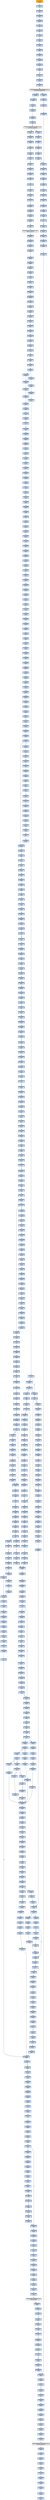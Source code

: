 strict digraph G {
	graph [bgcolor=transparent,
		name=G
	];
	node [color=lightsteelblue,
		fillcolor=lightsteelblue,
		shape=rectangle,
		style=filled
	];
	"0x00430378"	[label="0x00430378
movl"];
	"0x0043037b"	[label="0x0043037b
addl"];
	"0x00430378" -> "0x0043037b"	[color="#000000"];
	"0x00430b30"	[label="0x00430b30
xorl"];
	"0x00430b32"	[label="0x00430b32
movl"];
	"0x00430b30" -> "0x00430b32"	[color="#000000"];
	"0x0043040f"	[label="0x0043040f
movl"];
	"0x00430415"	[label="0x00430415
popa"];
	"0x0043040f" -> "0x00430415"	[color="#000000"];
	"0x0043005b"	[label="0x0043005b
cmpb"];
	"0x0043005d"	[label="0x0043005d
jne"];
	"0x0043005b" -> "0x0043005d"	[color="#000000"];
	"0x00430f86"	[label="0x00430f86
addl"];
	"0x00430f89"	[label="0x00430f89
ret"];
	"0x00430f86" -> "0x00430f89"	[color="#000000"];
	"0x00430f83"	[label="0x00430f83
movb"];
	"0x00430f85"	[label="0x00430f85
popl"];
	"0x00430f83" -> "0x00430f85"	[color="#000000"];
	"0x00430cc5"	[label="0x00430cc5
incl"];
	"0x00430cc6"	[label="0x00430cc6
cmpl"];
	"0x00430cc5" -> "0x00430cc6"	[color="#000000"];
	"0x00430121"	[label="0x00430121
je"];
	"0x00430151"	[label="0x00430151
popl"];
	"0x00430121" -> "0x00430151"	[color="#000000",
		label=T];
	"0x00430b76"	[label="0x00430b76
call"];
	"0x004307a4"	[label="0x004307a4
pushl"];
	"0x00430b76" -> "0x004307a4"	[color="#000000"];
	"0x004306c8"	[label="0x004306c8
movl"];
	"0x004306cc"	[label="0x004306cc
subl"];
	"0x004306c8" -> "0x004306cc"	[color="#000000"];
	"0x004302ee"	[label="0x004302ee
testl"];
	"0x004302f0"	[label="0x004302f0
popl"];
	"0x004302ee" -> "0x004302f0"	[color="#000000"];
	"0x0043000a"	[label="0x0043000a
popl"];
	"0x0043000b"	[label="0x0043000b
incl"];
	"0x0043000a" -> "0x0043000b"	[color="#000000"];
	GETMODULEHANDLEA_KERNEL32_DLL	[color=lightgrey,
		fillcolor=lightgrey,
		label="GETMODULEHANDLEA_KERNEL32_DLL
GETMODULEHANDLEA"];
	"0x00430042"	[label="0x00430042
movl"];
	GETMODULEHANDLEA_KERNEL32_DLL -> "0x00430042"	[color="#000000"];
	"0x00430287"	[label="0x00430287
testl"];
	GETMODULEHANDLEA_KERNEL32_DLL -> "0x00430287"	[color="#000000"];
	"0x0043090f"	[label="0x0043090f
movl"];
	"0x00430911"	[label="0x00430911
movl"];
	"0x0043090f" -> "0x00430911"	[color="#000000"];
	"0x00430e80"	[label="0x00430e80
subl"];
	"0x00430e82"	[label="0x00430e82
andl"];
	"0x00430e80" -> "0x00430e82"	[color="#000000"];
	"0x004309bc"	[label="0x004309bc
jb"];
	"0x004309be"	[label="0x004309be
movl"];
	"0x004309bc" -> "0x004309be"	[color="#000000",
		label=F];
	"0x004309ee"	[label="0x004309ee
movl"];
	"0x004309bc" -> "0x004309ee"	[color="#000000",
		label=T];
	"0x004300a1"	[label="0x004300a1
leal"];
	"0x004300a7"	[label="0x004300a7
cmpl"];
	"0x004300a1" -> "0x004300a7"	[color="#000000"];
	"0x00430e46"	[label="0x00430e46
movl"];
	"0x00430e49"	[label="0x00430e49
movl"];
	"0x00430e46" -> "0x00430e49"	[color="#000000"];
	"0x00430f55"	[label="0x00430f55
jb"];
	"0x00430f57"	[label="0x00430f57
movl"];
	"0x00430f55" -> "0x00430f57"	[color="#000000",
		label=F];
	"0x00430ed9"	[label="0x00430ed9
movl"];
	"0x00430ede"	[label="0x00430ede
subl"];
	"0x00430ed9" -> "0x00430ede"	[color="#000000"];
	"0x0043040d"	[label="0x0043040d
orl"];
	"0x0043040d" -> "0x0043040f"	[color="#000000"];
	"0x00430093"	[label="0x00430093
orl"];
	"0x00430095"	[label="0x00430095
je"];
	"0x00430093" -> "0x00430095"	[color="#000000"];
	"0x004309de"	[label="0x004309de
addl"];
	"0x004309e1"	[label="0x004309e1
movl"];
	"0x004309de" -> "0x004309e1"	[color="#000000"];
	"0x0043083f"	[label="0x0043083f
pushl"];
	"0x00430840"	[label="0x00430840
movl"];
	"0x0043083f" -> "0x00430840"	[color="#000000"];
	"0x00430983"	[label="0x00430983
movl"];
	"0x00430986"	[label="0x00430986
xorl"];
	"0x00430983" -> "0x00430986"	[color="#000000"];
	"0x00430ed1"	[label="0x00430ed1
jae"];
	"0x00430ed3"	[label="0x00430ed3
movl"];
	"0x00430ed1" -> "0x00430ed3"	[color="#000000",
		label=F];
	"0x004308fa"	[label="0x004308fa
movl"];
	"0x004308fe"	[label="0x004308fe
movl"];
	"0x004308fa" -> "0x004308fe"	[color="#000000"];
	"0x00430b37"	[label="0x00430b37
movl"];
	"0x00430b3d"	[label="0x00430b3d
movl"];
	"0x00430b37" -> "0x00430b3d"	[color="#000000"];
	VIRTUALPROTECT_KERNEL32_DLL	[color=lightgrey,
		fillcolor=lightgrey,
		label="VIRTUALPROTECT_KERNEL32_DLL
VIRTUALPROTECT"];
	"0x004303ff"	[label="0x004303ff
popl"];
	VIRTUALPROTECT_KERNEL32_DLL -> "0x004303ff"	[color="#000000"];
	"0x004309e6"	[label="0x004309e6
movl"];
	"0x004309e9"	[label="0x004309e9
cmpl"];
	"0x004309e6" -> "0x004309e9"	[color="#000000"];
	"0x00430b1b"	[label="0x00430b1b
movl"];
	"0x00430b1e"	[label="0x00430b1e
movl"];
	"0x00430b1b" -> "0x00430b1e"	[color="#000000"];
	"0x00430f43"	[label="0x00430f43
movl"];
	"0x00430f45"	[label="0x00430f45
jae"];
	"0x00430f43" -> "0x00430f45"	[color="#000000"];
	"0x00430e5c"	[label="0x00430e5c
cmpl"];
	"0x00430e5f"	[label="0x00430e5f
movl"];
	"0x00430e5c" -> "0x00430e5f"	[color="#000000"];
	"0x004302f1"	[label="0x004302f1
jne"];
	"0x004302f0" -> "0x004302f1"	[color="#000000"];
	"0x0043004e"	[label="0x0043004e
pushl"];
	"0x0043004f"	[label="0x0043004f
call"];
	"0x0043004e" -> "0x0043004f"	[color="#000000"];
	"0x00430877"	[label="0x00430877
jb"];
	"0x00430879"	[label="0x00430879
movl"];
	"0x00430877" -> "0x00430879"	[color="#000000",
		label=F];
	"0x00430a5a"	[label="0x00430a5a
movl"];
	"0x00430a5d"	[label="0x00430a5d
addl"];
	"0x00430a5a" -> "0x00430a5d"	[color="#000000"];
	"0x00430f82"	[label="0x00430f82
popl"];
	"0x00430f82" -> "0x00430f83"	[color="#000000"];
	VIRTUALFREE_KERNEL32_DLL	[color=lightgrey,
		fillcolor=lightgrey,
		label="VIRTUALFREE_KERNEL32_DLL
VIRTUALFREE"];
	"0x004301a8"	[label="0x004301a8
movl"];
	VIRTUALFREE_KERNEL32_DLL -> "0x004301a8"	[color="#000000"];
	"0x004309c0"	[label="0x004309c0
movb"];
	"0x004309be" -> "0x004309c0"	[color="#000000"];
	"0x00430a5f"	[label="0x00430a5f
movl"];
	"0x00430a62"	[label="0x00430a62
movl"];
	"0x00430a5f" -> "0x00430a62"	[color="#000000"];
	"0x004308ab"	[label="0x004308ab
addl"];
	"0x004308ad"	[label="0x004308ad
cmpl"];
	"0x004308ab" -> "0x004308ad"	[color="#000000"];
	"0x00430298"	[label="0x00430298
movl"];
	"0x004302a2"	[label="0x004302a2
movl"];
	"0x00430298" -> "0x004302a2"	[color="#000000"];
	"0x004309f1"	[label="0x004309f1
movl"];
	"0x004309f4"	[label="0x004309f4
movl"];
	"0x004309f1" -> "0x004309f4"	[color="#000000"];
	"0x00430a11"	[label="0x00430a11
shrl"];
	"0x00430a14"	[label="0x00430a14
xorl"];
	"0x00430a11" -> "0x00430a14"	[color="#000000"];
	"0x00430f4b"	[label="0x00430f4b
incl"];
	"0x00430f4c"	[label="0x00430f4c
movb"];
	"0x00430f4b" -> "0x00430f4c"	[color="#000000"];
	"0x00430f7a"	[label="0x00430f7a
movl"];
	"0x00430f7e"	[label="0x00430f7e
movl"];
	"0x00430f7a" -> "0x00430f7e"	[color="#000000"];
	"0x00430172"	[label="0x00430172
repz"];
	"0x00430174"	[label="0x00430174
movl"];
	"0x00430172" -> "0x00430174"	[color="#000000"];
	"0x0043071a"	[label="0x0043071a
jne"];
	"0x00430726"	[label="0x00430726
movl"];
	"0x0043071a" -> "0x00430726"	[color="#000000",
		label=T];
	"0x00430ed6"	[label="0x00430ed6
movl"];
	"0x00430ed3" -> "0x00430ed6"	[color="#000000"];
	"0x004306ec"	[label="0x004306ec
leal"];
	"0x004306f0"	[label="0x004306f0
call"];
	"0x004306ec" -> "0x004306f0"	[color="#000000"];
	"0x00430ce3"	[label="0x00430ce3
repz"];
	"0x00430ce5"	[label="0x00430ce5
popl"];
	"0x00430ce3" -> "0x00430ce5"	[color="#000000"];
	"0x00430b43"	[label="0x00430b43
movl"];
	"0x00430b49"	[label="0x00430b49
movl"];
	"0x00430b43" -> "0x00430b49"	[color="#000000"];
	"0x004307c2"	[label="0x004307c2
movl"];
	"0x004307c4"	[label="0x004307c4
movl"];
	"0x004307c2" -> "0x004307c4"	[color="#000000"];
	"0x00430a38"	[label="0x00430a38
cmpl"];
	"0x00430a3b"	[label="0x00430a3b
jae"];
	"0x00430a38" -> "0x00430a3b"	[color="#000000"];
	"0x00430274"	[label="0x00430274
testl"];
	"0x00430276"	[label="0x00430276
je"];
	"0x00430274" -> "0x00430276"	[color="#000000"];
	"0x00430a6a"	[label="0x00430a6a
subl"];
	"0x00430a6c"	[label="0x00430a6c
subl"];
	"0x00430a6a" -> "0x00430a6c"	[color="#000000"];
	"0x0043083d"	[label="0x0043083d
movl"];
	"0x0043083d" -> "0x0043083f"	[color="#000000"];
	"0x00430ec6"	[label="0x00430ec6
movl"];
	"0x00430ec8"	[label="0x00430ec8
cmpl"];
	"0x00430ec6" -> "0x00430ec8"	[color="#000000"];
	"0x00430ce6"	[label="0x00430ce6
popl"];
	"0x00430ce7"	[label="0x00430ce7
popl"];
	"0x00430ce6" -> "0x00430ce7"	[color="#000000"];
	"0x00430251"	[label="0x00430251
je"];
	"0x00430264"	[label="0x00430264
movl"];
	"0x00430251" -> "0x00430264"	[color="#000000",
		label=T];
	"0x004307fb"	[label="0x004307fb
subl"];
	"0x004307fd"	[label="0x004307fd
andl"];
	"0x004307fb" -> "0x004307fd"	[color="#000000"];
	"0x004307ad"	[label="0x004307ad
pushl"];
	"0x004307ae"	[label="0x004307ae
cmpl"];
	"0x004307ad" -> "0x004307ae"	[color="#000000"];
	"0x004307f2"	[label="0x004307f2
subl"];
	"0x004307f4"	[label="0x004307f4
shrl"];
	"0x004307f2" -> "0x004307f4"	[color="#000000"];
	"0x00430e31"	[label="0x00430e31
cmpl"];
	"0x00430e34"	[label="0x00430e34
jb"];
	"0x00430e31" -> "0x00430e34"	[color="#000000"];
	"0x004308b3"	[label="0x004308b3
movl"];
	"0x004308ad" -> "0x004308b3"	[color="#000000"];
	"0x00430e4c"	[label="0x00430e4c
movl"];
	"0x00430e50"	[label="0x00430e50
andl"];
	"0x00430e4c" -> "0x00430e50"	[color="#000000"];
	"0x00430b5a"	[label="0x00430b5a
call"];
	"0x00430b63"	[label="0x00430b63
subl"];
	"0x00430b5a" -> "0x00430b63"	[color="#000000"];
	"0x00430015"	[label="0x00430015
movl"];
	"0x0043001a"	[label="0x0043001a
addl"];
	"0x00430015" -> "0x0043001a"	[color="#000000"];
	"0x00430e7d"	[label="0x00430e7d
movl"];
	"0x00430e7d" -> "0x00430e80"	[color="#000000"];
	"0x00430b71"	[label="0x00430b71
pushl"];
	"0x00430b72"	[label="0x00430b72
pushl"];
	"0x00430b71" -> "0x00430b72"	[color="#000000"];
	"0x00430155"	[label="0x00430155
jmp"];
	"0x0043015f"	[label="0x0043015f
movl"];
	"0x00430155" -> "0x0043015f"	[color="#000000"];
	"0x00430915"	[label="0x00430915
andl"];
	"0x00430911" -> "0x00430915"	[color="#000000"];
	"0x00430f1c"	[label="0x00430f1c
movl"];
	"0x00430f22"	[label="0x00430f22
leal"];
	"0x00430f1c" -> "0x00430f22"	[color="#000000"];
	"0x00430b55"	[label="0x00430b55
repz"];
	"0x00430b57"	[label="0x00430b57
movl"];
	"0x00430b55" -> "0x00430b57"	[color="#000000"];
	"0x00430029"	[label="0x00430029
movl"];
	"0x0043002f"	[label="0x0043002f
jne"];
	"0x00430029" -> "0x0043002f"	[color="#000000"];
	"0x00430a3d"	[label="0x00430a3d
movl"];
	"0x00430a42"	[label="0x00430a42
jmp"];
	"0x00430a3d" -> "0x00430a42"	[color="#000000"];
	"0x0043039e"	[label="0x0043039e
call"];
	"0x0043039e" -> VIRTUALPROTECT_KERNEL32_DLL	[color="#000000"];
	"0x00430e49" -> "0x00430e4c"	[color="#000000"];
	"0x00430826"	[label="0x00430826
movl"];
	"0x0043082c"	[label="0x0043082c
addl"];
	"0x00430826" -> "0x0043082c"	[color="#000000"];
	"0x00430048"	[label="0x00430048
movl"];
	"0x00430042" -> "0x00430048"	[color="#000000"];
	"0x00430a75"	[label="0x00430a75
addl"];
	"0x00430a77"	[label="0x00430a77
movl"];
	"0x00430a75" -> "0x00430a77"	[color="#000000"];
	"0x0043072f"	[label="0x0043072f
ret"];
	"0x00430101"	[label="0x00430101
movb"];
	"0x0043072f" -> "0x00430101"	[color="#000000"];
	"0x00430289"	[label="0x00430289
jne"];
	"0x00430287" -> "0x00430289"	[color="#000000"];
	"0x0043088e"	[label="0x0043088e
movl"];
	"0x00430892"	[label="0x00430892
movl"];
	"0x0043088e" -> "0x00430892"	[color="#000000"];
	"0x00430d3a"	[label="0x00430d3a
incl"];
	"0x00430d3b"	[label="0x00430d3b
incl"];
	"0x00430d3a" -> "0x00430d3b"	[color="#000000"];
	"0x00430405"	[label="0x00430405
pushl"];
	"0x00430406"	[label="0x00430406
addl"];
	"0x00430405" -> "0x00430406"	[color="#000000"];
	"0x00430af9"	[label="0x00430af9
addl"];
	"0x00430afe"	[label="0x00430afe
popl"];
	"0x00430af9" -> "0x00430afe"	[color="#000000"];
	"0x004300b0"	[label="0x004300b0
pushl"];
	"0x004300b2"	[label="0x004300b2
pushl"];
	"0x004300b0" -> "0x004300b2"	[color="#000000"];
	"0x00430bb6"	[label="0x00430bb6
jne"];
	"0x00430bc3"	[label="0x00430bc3
xorl"];
	"0x00430bb6" -> "0x00430bc3"	[color="#000000",
		label=T];
	"0x00430b2a"	[label="0x00430b2a
movl"];
	"0x00430b2a" -> "0x00430b30"	[color="#000000"];
	"0x00430ab3"	[label="0x00430ab3
jb"];
	"0x00430ab5"	[label="0x00430ab5
movl"];
	"0x00430ab3" -> "0x00430ab5"	[color="#000000",
		label=F];
	"0x004300b7"	[label="0x004300b7
pushl"];
	"0x004300b2" -> "0x004300b7"	[color="#000000"];
	"0x0043099d"	[label="0x0043099d
cmpl"];
	"0x0043099f"	[label="0x0043099f
jb"];
	"0x0043099d" -> "0x0043099f"	[color="#000000"];
	"0x00430292"	[label="0x00430292
movl"];
	"0x00430292" -> "0x00430298"	[color="#000000"];
	"0x00430e65"	[label="0x00430e65
jae"];
	"0x00430e67"	[label="0x00430e67
movl"];
	"0x00430e65" -> "0x00430e67"	[color="#000000",
		label=F];
	"0x00430866"	[label="0x00430866
movb"];
	"0x00430869"	[label="0x00430869
movl"];
	"0x00430866" -> "0x00430869"	[color="#000000"];
	"0x004309a1"	[label="0x004309a1
popl"];
	"0x004309a2"	[label="0x004309a2
popl"];
	"0x004309a1" -> "0x004309a2"	[color="#000000"];
	"0x004307cb"	[label="0x004307cb
shll"];
	"0x004307ce"	[label="0x004307ce
andl"];
	"0x004307cb" -> "0x004307ce"	[color="#000000"];
	"0x0043092a"	[label="0x0043092a
decl"];
	"0x0043092b"	[label="0x0043092b
addl"];
	"0x0043092a" -> "0x0043092b"	[color="#000000"];
	"0x00430365"	[label="0x00430365
movl"];
	"0x00430367"	[label="0x00430367
addl"];
	"0x00430365" -> "0x00430367"	[color="#000000"];
	"0x00430e22"	[label="0x00430e22
movl"];
	"0x00430e24"	[label="0x00430e24
je"];
	"0x00430e22" -> "0x00430e24"	[color="#000000"];
	"0x00430729"	[label="0x00430729
addl"];
	"0x00430726" -> "0x00430729"	[color="#000000"];
	"0x00430a2c"	[label="0x00430a2c
cmpl"];
	"0x00430a2f"	[label="0x00430a2f
jae"];
	"0x00430a2c" -> "0x00430a2f"	[color="#000000"];
	"0x00430ea0"	[label="0x00430ea0
jb"];
	"0x00430ea0" -> "0x00430ed3"	[color="#000000",
		label=T];
	"0x00430ea2"	[label="0x00430ea2
movl"];
	"0x00430ea0" -> "0x00430ea2"	[color="#000000",
		label=F];
	"0x0043004a"	[label="0x0043004a
leal"];
	"0x0043004d"	[label="0x0043004d
pushl"];
	"0x0043004a" -> "0x0043004d"	[color="#000000"];
	"0x004309d0"	[label="0x004309d0
shll"];
	"0x004309d3"	[label="0x004309d3
andl"];
	"0x004309d0" -> "0x004309d3"	[color="#000000"];
	"0x004301ae"	[label="0x004301ae
orl"];
	"0x004301b0"	[label="0x004301b0
je"];
	"0x004301ae" -> "0x004301b0"	[color="#000000"];
	"0x00430e95"	[label="0x00430e95
addl"];
	"0x00430e97"	[label="0x00430e97
leal"];
	"0x00430e95" -> "0x00430e97"	[color="#000000"];
	"0x004309b3"	[label="0x004309b3
movl"];
	"0x004309b5"	[label="0x004309b5
pushl"];
	"0x004309b3" -> "0x004309b5"	[color="#000000"];
	"0x00430ab0"	[label="0x00430ab0
cmpl"];
	"0x00430ab0" -> "0x00430ab3"	[color="#000000"];
	"0x00430939"	[label="0x00430939
movl"];
	"0x0043093d"	[label="0x0043093d
jge"];
	"0x00430939" -> "0x0043093d"	[color="#000000"];
	"0x004309b8"	[label="0x004309b8
cmpl"];
	"0x004309b8" -> "0x004309bc"	[color="#000000"];
	"0x004308c9"	[label="0x004308c9
cmpl"];
	"0x004308cc"	[label="0x004308cc
movl"];
	"0x004308c9" -> "0x004308cc"	[color="#000000"];
	"0x00430cde"	[label="0x00430cde
movl"];
	"0x00430cde" -> "0x00430ce3"	[color="#000000"];
	"0x00430008"	[label="0x00430008
jmp"];
	"0x0043000e"	[label="0x0043000e
call"];
	"0x00430008" -> "0x0043000e"	[color="#000000"];
	"0x0043000d"	[label="0x0043000d
ret"];
	"0x0043000d" -> "0x00430008"	[color="#000000"];
	"0x004308b7"	[label="0x004308b7
ja"];
	"0x004308bd"	[label="0x004308bd
movl"];
	"0x004308b7" -> "0x004308bd"	[color="#000000",
		label=F];
	GETPROCADDRESS_KERNEL32_DLL	[color=lightgrey,
		fillcolor=lightgrey,
		label="GETPROCADDRESS_KERNEL32_DLL
GETPROCADDRESS"];
	"0x0043004f" -> GETPROCADDRESS_KERNEL32_DLL	[color="#000000"];
	"0x00430ef7"	[label="0x00430ef7
cmpl"];
	"0x00430efa"	[label="0x00430efa
jae"];
	"0x00430ef7" -> "0x00430efa"	[color="#000000"];
	"0x0043095a"	[label="0x0043095a
movl"];
	"0x00430960"	[label="0x00430960
xorl"];
	"0x0043095a" -> "0x00430960"	[color="#000000"];
	"0x00430e3f"	[label="0x00430e3f
movb"];
	"0x00430e41"	[label="0x00430e41
incl"];
	"0x00430e3f" -> "0x00430e41"	[color="#000000"];
	"0x0043086d"	[label="0x0043086d
leal"];
	"0x00430871"	[label="0x00430871
incl"];
	"0x0043086d" -> "0x00430871"	[color="#000000"];
	"0x004309ad"	[label="0x004309ad
ret"];
	"0x00430bb4"	[label="0x00430bb4
testb"];
	"0x004309ad" -> "0x00430bb4"	[color="#000000"];
	"0x00430ca3"	[label="0x00430ca3
testb"];
	"0x004309ad" -> "0x00430ca3"	[color="#000000"];
	"0x00430e6d"	[label="0x00430e6d
movl"];
	"0x00430e72"	[label="0x00430e72
subl"];
	"0x00430e6d" -> "0x00430e72"	[color="#000000"];
	"0x00430f61"	[label="0x00430f61
movl"];
	"0x00430f63"	[label="0x00430f63
jmp"];
	"0x00430f61" -> "0x00430f63"	[color="#000000"];
	"0x0043089a"	[label="0x0043089a
movl"];
	"0x00430892" -> "0x0043089a"	[color="#000000"];
	"0x0043084d"	[label="0x0043084d
leal"];
	"0x00430851"	[label="0x00430851
xorl"];
	"0x0043084d" -> "0x00430851"	[color="#000000"];
	"0x004302a8"	[label="0x004302a8
movl"];
	"0x004302a2" -> "0x004302a8"	[color="#000000"];
	"0x004307ee"	[label="0x004307ee
movl"];
	"0x004307ee" -> "0x004307f2"	[color="#000000"];
	"0x00430845"	[label="0x00430845
movl"];
	"0x0043084b"	[label="0x0043084b
xorl"];
	"0x00430845" -> "0x0043084b"	[color="#000000"];
	"0x00430834"	[label="0x00430834
subl"];
	"0x0043083a"	[label="0x0043083a
pushl"];
	"0x00430834" -> "0x0043083a"	[color="#000000"];
	"0x004307bd"	[label="0x004307bd
incl"];
	"0x004307be"	[label="0x004307be
movb"];
	"0x004307bd" -> "0x004307be"	[color="#000000"];
	"0x00430d36"	[label="0x00430d36
movb"];
	"0x00430d38"	[label="0x00430d38
movl"];
	"0x00430d36" -> "0x00430d38"	[color="#000000"];
	"0x00430a96"	[label="0x00430a96
call"];
	"0x00430cf2"	[label="0x00430cf2
call"];
	"0x00430a96" -> "0x00430cf2"	[color="#000000"];
	"0x00430396"	[label="0x00430396
pushl"];
	"0x00430397"	[label="0x00430397
pushl"];
	"0x00430396" -> "0x00430397"	[color="#000000"];
	"0x00430864"	[label="0x00430864
xorl"];
	"0x00430864" -> "0x00430866"	[color="#000000"];
	"0x00430f5d"	[label="0x00430f5d
movl"];
	"0x00430f5d" -> "0x00430f61"	[color="#000000"];
	"0x00430949"	[label="0x00430949
je"];
	"0x00430949" -> "0x0043095a"	[color="#000000",
		label=T];
	"0x00430b9c"	[label="0x00430b9c
incl"];
	"0x00430b9d"	[label="0x00430b9d
cmpl"];
	"0x00430b9c" -> "0x00430b9d"	[color="#000000"];
	"0x00430e26"	[label="0x00430e26
cmpl"];
	"0x00430e29"	[label="0x00430e29
jb"];
	"0x00430e26" -> "0x00430e29"	[color="#000000"];
	"0x00430ea5"	[label="0x00430ea5
movl"];
	"0x00430ea2" -> "0x00430ea5"	[color="#000000"];
	"0x00430f2b"	[label="0x00430f2b
movl"];
	"0x00430f31"	[label="0x00430f31
movl"];
	"0x00430f2b" -> "0x00430f31"	[color="#000000"];
	"0x004300be"	[label="0x004300be
call"];
	VIRTUALALLOC_KERNEL32_DLL	[color=lightgrey,
		fillcolor=lightgrey,
		label="VIRTUALALLOC_KERNEL32_DLL
VIRTUALALLOC"];
	"0x004300be" -> VIRTUALALLOC_KERNEL32_DLL	[color="#000000"];
	"0x00430420"	[label="0x00430420
pushl"];
	"0x00430425"	[label="0x00430425
ret"];
	"0x00430420" -> "0x00430425"	[color="#000000"];
	"0x004309e4"	[label="0x004309e4
movl"];
	"0x004309e1" -> "0x004309e4"	[color="#000000"];
	"0x00430114"	[label="0x00430114
subl"];
	"0x00430117"	[label="0x00430117
movl"];
	"0x00430114" -> "0x00430117"	[color="#000000"];
	"0x00430a7e"	[label="0x00430a7e
popl"];
	"0x00430a7f"	[label="0x00430a7f
movl"];
	"0x00430a7e" -> "0x00430a7f"	[color="#000000"];
	"0x00430bb4" -> "0x00430bb6"	[color="#000000"];
	"0x00430ceb"	[label="0x00430ceb
addl"];
	"0x00430cf1"	[label="0x00430cf1
ret"];
	"0x00430ceb" -> "0x00430cf1"	[color="#000000"];
	"0x00430416"	[label="0x00430416
jne"];
	"0x00430416" -> "0x00430420"	[color="#000000",
		label=T];
	"0x00430b98"	[label="0x00430b98
movb"];
	"0x00430b98" -> "0x00430b9c"	[color="#000000"];
	"0x004307c7"	[label="0x004307c7
movl"];
	"0x004307c4" -> "0x004307c7"	[color="#000000"];
	"0x004307bb"	[label="0x004307bb
movb"];
	"0x004307bb" -> "0x004307bd"	[color="#000000"];
	"0x00430a1d"	[label="0x00430a1d
cmpl"];
	"0x00430a20"	[label="0x00430a20
jae"];
	"0x00430a1d" -> "0x00430a20"	[color="#000000"];
	"0x004309c2"	[label="0x004309c2
incl"];
	"0x004309c3"	[label="0x004309c3
movb"];
	"0x004309c2" -> "0x004309c3"	[color="#000000"];
	"0x00430853"	[label="0x00430853
repz"];
	"0x00430855"	[label="0x00430855
movl"];
	"0x00430853" -> "0x00430855"	[color="#000000"];
	"0x00430b6c"	[label="0x00430b6c
pushl"];
	"0x00430b6d"	[label="0x00430b6d
pushl"];
	"0x00430b6c" -> "0x00430b6d"	[color="#000000"];
	"0x004302c8"	[label="0x004302c8
je"];
	"0x00430373"	[label="0x00430373
movl"];
	"0x004302c8" -> "0x00430373"	[color="#000000",
		label=T];
	"0x00430a8d"	[label="0x00430a8d
leal"];
	"0x00430a93"	[label="0x00430a93
movl"];
	"0x00430a8d" -> "0x00430a93"	[color="#000000"];
	"0x00430cc9"	[label="0x00430cc9
jb"];
	"0x00430ccb"	[label="0x00430ccb
jmp"];
	"0x00430cc9" -> "0x00430ccb"	[color="#000000",
		label=F];
	"0x004300e2"	[label="0x004300e2
movl"];
	"0x004300e8"	[label="0x004300e8
pushl"];
	"0x004300e2" -> "0x004300e8"	[color="#000000"];
	"0x004301c6"	[label="0x004301c6
subl"];
	"0x004301c8"	[label="0x004301c8
je"];
	"0x004301c6" -> "0x004301c8"	[color="#000000"];
	"0x00430efc"	[label="0x00430efc
movl"];
	"0x00430f03"	[label="0x00430f03
testl"];
	"0x00430efc" -> "0x00430f03"	[color="#000000"];
	"0x00430970"	[label="0x00430970
testb"];
	"0x00430972"	[label="0x00430972
je"];
	"0x00430970" -> "0x00430972"	[color="#000000"];
	"0x00430e76"	[label="0x00430e76
shrl"];
	"0x00430e78"	[label="0x00430e78
movl"];
	"0x00430e76" -> "0x00430e78"	[color="#000000"];
	"0x004309b6"	[label="0x004309b6
movl"];
	"0x004309b5" -> "0x004309b6"	[color="#000000"];
	"0x00430eb5"	[label="0x00430eb5
movl"];
	"0x00430eb8"	[label="0x00430eb8
movl"];
	"0x00430eb5" -> "0x00430eb8"	[color="#000000"];
	"0x004306d2"	[label="0x004306d2
leal"];
	"0x004306cc" -> "0x004306d2"	[color="#000000"];
	"0x00430b02"	[label="0x00430b02
movl"];
	"0x004306f0" -> "0x00430b02"	[color="#000000"];
	"0x00430ba2"	[label="0x00430ba2
leal"];
	"0x00430ba8"	[label="0x00430ba8
leal"];
	"0x00430ba2" -> "0x00430ba8"	[color="#000000"];
	"0x00430110"	[label="0x00430110
pushl"];
	"0x00430111"	[label="0x00430111
pushl"];
	"0x00430110" -> "0x00430111"	[color="#000000"];
	"0x00430375"	[label="0x00430375
movl"];
	"0x00430373" -> "0x00430375"	[color="#000000"];
	"0x00430a71"	[label="0x00430a71
movl"];
	"0x00430a71" -> "0x00430a75"	[color="#000000"];
	"0x004306d7"	[label="0x004306d7
call"];
	"0x00430a84"	[label="0x00430a84
pushl"];
	"0x004306d7" -> "0x00430a84"	[color="#000000"];
	"0x004300e9"	[label="0x004300e9
movl"];
	"0x004300eb"	[label="0x004300eb
addl"];
	"0x004300e9" -> "0x004300eb"	[color="#000000"];
	"0x0043098f"	[label="0x0043098f
leal"];
	"0x00430993"	[label="0x00430993
incl"];
	"0x0043098f" -> "0x00430993"	[color="#000000"];
	"0x00430f70"	[label="0x00430f70
cmpl"];
	"0x00430f63" -> "0x00430f70"	[color="#000000"];
	"0x00430b12"	[label="0x00430b12
movl"];
	"0x00430b14"	[label="0x00430b14
movl"];
	"0x00430b12" -> "0x00430b14"	[color="#000000"];
	"0x00430a20" -> "0x00430a2c"	[color="#000000",
		label=T];
	"0x00430a22"	[label="0x00430a22
cmpl"];
	"0x00430a20" -> "0x00430a22"	[color="#000000",
		label=F];
	"0x0043010e"	[label="0x0043010e
pushl"];
	"0x0043010f"	[label="0x0043010f
pushl"];
	"0x0043010e" -> "0x0043010f"	[color="#000000"];
	"0x00430862"	[label="0x00430862
jbe"];
	"0x00430862" -> "0x00430864"	[color="#000000",
		label=F];
	"0x004309a4"	[label="0x004309a4
movb"];
	"0x004309a6"	[label="0x004309a6
popl"];
	"0x004309a4" -> "0x004309a6"	[color="#000000"];
	"0x00430918"	[label="0x00430918
repz"];
	"0x00430915" -> "0x00430918"	[color="#000000"];
	"0x00430ee0"	[label="0x00430ee0
addl"];
	"0x00430ee2"	[label="0x00430ee2
shrl"];
	"0x00430ee0" -> "0x00430ee2"	[color="#000000"];
	"0x00430f05"	[label="0x00430f05
je"];
	"0x00430f37"	[label="0x00430f37
movl"];
	"0x00430f05" -> "0x00430f37"	[color="#000000",
		label=T];
	"0x00430f07"	[label="0x00430f07
movl"];
	"0x00430f05" -> "0x00430f07"	[color="#000000",
		label=F];
	"0x004302f1" -> "0x00430365"	[color="#000000",
		label=T];
	"0x00430ece"	[label="0x00430ece
movl"];
	"0x00430ece" -> "0x00430ed1"	[color="#000000"];
	"0x00430b24"	[label="0x00430b24
movl"];
	"0x00430b24" -> "0x00430b2a"	[color="#000000"];
	"0x0043085e"	[label="0x0043085e
movl"];
	"0x0043085e" -> "0x00430862"	[color="#000000"];
	"0x00430e1f"	[label="0x00430e1f
popl"];
	"0x00430e20"	[label="0x00430e20
testb"];
	"0x00430e1f" -> "0x00430e20"	[color="#000000"];
	"0x00430f6c"	[label="0x00430f6c
testb"];
	"0x00430f6e"	[label="0x00430f6e
je"];
	"0x00430f6c" -> "0x00430f6e"	[color="#000000"];
	"0x00430154"	[label="0x00430154
popl"];
	"0x00430154" -> "0x00430155"	[color="#000000"];
	"0x00430a95"	[label="0x00430a95
pushl"];
	"0x00430a95" -> "0x00430a96"	[color="#000000"];
	"0x00430b6e"	[label="0x00430b6e
leal"];
	"0x00430b6e" -> "0x00430b71"	[color="#000000"];
	"0x00430802"	[label="0x00430802
shrl"];
	"0x004307fd" -> "0x00430802"	[color="#000000"];
	"0x00430988"	[label="0x00430988
movb"];
	"0x0043098b"	[label="0x0043098b
movl"];
	"0x00430988" -> "0x0043098b"	[color="#000000"];
	"0x0043003c"	[label="0x0043003c
call"];
	"0x0043003c" -> GETMODULEHANDLEA_KERNEL32_DLL	[color="#000000"];
	"0x00430a65"	[label="0x00430a65
movl"];
	"0x00430a62" -> "0x00430a65"	[color="#000000"];
	"0x00430e5a"	[label="0x00430e5a
movl"];
	"0x00430e5a" -> "0x00430e5c"	[color="#000000"];
	"0x00430cd4"	[label="0x00430cd4
movl"];
	"0x00430ccb" -> "0x00430cd4"	[color="#000000"];
	"0x0043097a"	[label="0x0043097a
andl"];
	"0x0043097f"	[label="0x0043097f
movl"];
	"0x0043097a" -> "0x0043097f"	[color="#000000"];
	"0x00430e88"	[label="0x00430e88
shrl"];
	"0x00430e82" -> "0x00430e88"	[color="#000000"];
	"0x00430f41"	[label="0x00430f41
cmpl"];
	"0x00430f41" -> "0x00430f43"	[color="#000000"];
	"0x00430922"	[label="0x00430922
movl"];
	"0x00430926"	[label="0x00430926
addl"];
	"0x00430922" -> "0x00430926"	[color="#000000"];
	"0x00430d3c"	[label="0x00430d3c
movl"];
	"0x00430d3b" -> "0x00430d3c"	[color="#000000"];
	"0x0043039d"	[label="0x0043039d
pushl"];
	"0x0043039d" -> "0x0043039e"	[color="#000000"];
	"0x0043085c"	[label="0x0043085c
cmpl"];
	"0x00430855" -> "0x0043085c"	[color="#000000"];
	"0x00430873"	[label="0x00430873
cmpl"];
	"0x00430875"	[label="0x00430875
movl"];
	"0x00430873" -> "0x00430875"	[color="#000000"];
	"0x00430e9a"	[label="0x00430e9a
jmp"];
	"0x00430e97" -> "0x00430e9a"	[color="#000000"];
	"0x00430888"	[label="0x00430888
movl"];
	"0x0043088c"	[label="0x0043088c
xorl"];
	"0x00430888" -> "0x0043088c"	[color="#000000"];
	"0x00430a27"	[label="0x00430a27
addl"];
	"0x00430a2a"	[label="0x00430a2a
jmp"];
	"0x00430a27" -> "0x00430a2a"	[color="#000000"];
	"0x00430804"	[label="0x00430804
addl"];
	"0x00430806"	[label="0x00430806
popl"];
	"0x00430804" -> "0x00430806"	[color="#000000"];
	"0x00430e90"	[label="0x00430e90
call"];
	"0x004309b0"	[label="0x004309b0
pushl"];
	"0x00430e90" -> "0x004309b0"	[color="#000000"];
	"0x004302c0"	[label="0x004302c0
addl"];
	"0x004302c6"	[label="0x004302c6
testl"];
	"0x004302c0" -> "0x004302c6"	[color="#000000"];
	"0x004308b3" -> "0x004308b7"	[color="#000000"];
	"0x00430f74"	[label="0x00430f74
jb"];
	"0x00430f70" -> "0x00430f74"	[color="#000000"];
	"0x00430f16"	[label="0x00430f16
movl"];
	"0x00430f16" -> "0x00430f1c"	[color="#000000"];
	"0x004301a8" -> "0x004301ae"	[color="#000000"];
	"0x00430eab"	[label="0x00430eab
movb"];
	"0x00430ead"	[label="0x00430ead
incl"];
	"0x00430eab" -> "0x00430ead"	[color="#000000"];
	"0x004308d8"	[label="0x004308d8
movl"];
	"0x004308dc"	[label="0x004308dc
movl"];
	"0x004308d8" -> "0x004308dc"	[color="#000000"];
	"0x00430e18"	[label="0x00430e18
movb"];
	"0x00430e18" -> "0x00430e1f"	[color="#000000"];
	"0x00430ea8"	[label="0x00430ea8
shll"];
	"0x00430ea5" -> "0x00430ea8"	[color="#000000"];
	"0x00430112"	[label="0x00430112
movl"];
	"0x00430112" -> "0x00430114"	[color="#000000"];
	"0x00430aff"	[label="0x00430aff
ret"];
	"0x00430afe" -> "0x00430aff"	[color="#000000"];
	"0x00430abc"	[label="0x00430abc
pushl"];
	"0x00430abd"	[label="0x00430abd
pushl"];
	"0x00430abc" -> "0x00430abd"	[color="#000000"];
	"0x00430cc3"	[label="0x00430cc3
jne"];
	"0x00430cc3" -> "0x00430cc5"	[color="#000000",
		label=F];
	"0x00430ccd"	[label="0x00430ccd
movb"];
	"0x00430cc3" -> "0x00430ccd"	[color="#000000",
		label=T];
	"0x004308f4"	[label="0x004308f4
movb"];
	"0x004308f6"	[label="0x004308f6
movl"];
	"0x004308f4" -> "0x004308f6"	[color="#000000"];
	"0x00430831"	[label="0x00430831
ret"];
	"0x00430af1"	[label="0x00430af1
movl"];
	"0x00430831" -> "0x00430af1"	[color="#000000"];
	"0x004302ac"	[label="0x004302ac
jne"];
	"0x004302b1"	[label="0x004302b1
addl"];
	"0x004302ac" -> "0x004302b1"	[color="#000000",
		label=T];
	"0x004308f8"	[label="0x004308f8
movb"];
	"0x004308f6" -> "0x004308f8"	[color="#000000"];
	"0x00430e24" -> "0x00430e26"	[color="#000000",
		label=F];
	"0x00430e9c"	[label="0x00430e9c
cmpl"];
	"0x00430e24" -> "0x00430e9c"	[color="#000000",
		label=T];
	"0x00430b69"	[label="0x00430b69
pushl"];
	"0x00430b63" -> "0x00430b69"	[color="#000000"];
	"0x00430ecb"	[label="0x00430ecb
movl"];
	"0x00430ecb" -> "0x00430ece"	[color="#000000"];
	"0x00430183"	[label="0x00430183
pushl"];
	"0x00430189"	[label="0x00430189
call"];
	"0x00430183" -> "0x00430189"	[color="#000000"];
	"0x004308f8" -> "0x004308fa"	[color="#000000"];
	"0x0043037e"	[label="0x0043037e
movl"];
	"0x00430384"	[label="0x00430384
jmp"];
	"0x0043037e" -> "0x00430384"	[color="#000000"];
	"0x00430a25"	[label="0x00430a25
sbbl"];
	"0x00430a22" -> "0x00430a25"	[color="#000000"];
	"0x00430f6e" -> "0x00430f70"	[color="#000000",
		label=F];
	"0x00430f3e"	[label="0x00430f3e
leal"];
	"0x00430f3e" -> "0x00430f41"	[color="#000000"];
	"0x004309c7"	[label="0x004309c7
movl"];
	"0x004309c3" -> "0x004309c7"	[color="#000000"];
	"0x00430e9c" -> "0x00430ea0"	[color="#000000"];
	"0x00430289" -> "0x00430292"	[color="#000000",
		label=T];
	"0x00430efa" -> "0x00430efc"	[color="#000000",
		label=F];
	"0x00430efa" -> "0x00430f16"	[color="#000000",
		label=T];
	"0x00430a7d"	[label="0x00430a7d
popl"];
	"0x00430a7d" -> "0x00430a7e"	[color="#000000"];
	"0x004306d6"	[label="0x004306d6
pushl"];
	"0x004306d2" -> "0x004306d6"	[color="#000000"];
	"0x00430e8a"	[label="0x00430e8a
leal"];
	"0x00430e88" -> "0x00430e8a"	[color="#000000"];
	"0x0043026f"	[label="0x0043026f
addl"];
	"0x00430271"	[label="0x00430271
movl"];
	"0x0043026f" -> "0x00430271"	[color="#000000"];
	"0x00430392"	[label="0x00430392
addl"];
	"0x00430394"	[label="0x00430394
pushl"];
	"0x00430392" -> "0x00430394"	[color="#000000"];
	"0x00430022"	[label="0x00430022
cmpl"];
	"0x00430022" -> "0x00430029"	[color="#000000"];
	"0x00430014"	[label="0x00430014
popl"];
	"0x00430014" -> "0x00430015"	[color="#000000"];
	"0x004309db"	[label="0x004309db
movl"];
	"0x004309db" -> "0x004309de"	[color="#000000"];
	"0x00430415" -> "0x00430416"	[color="#000000"];
	"0x004300bc"	[label="0x004300bc
pushl"];
	"0x004300bc" -> "0x004300be"	[color="#000000"];
	"0x00430ce8"	[label="0x00430ce8
movb"];
	"0x00430ce7" -> "0x00430ce8"	[color="#000000"];
	"0x0043087e"	[label="0x0043087e
movl"];
	"0x00430882"	[label="0x00430882
movl"];
	"0x0043087e" -> "0x00430882"	[color="#000000"];
	"0x00430e34" -> "0x00430e67"	[color="#000000",
		label=T];
	"0x00430e36"	[label="0x00430e36
movl"];
	"0x00430e34" -> "0x00430e36"	[color="#000000",
		label=F];
	"0x00430f14"	[label="0x00430f14
jmp"];
	"0x00430f14" -> "0x00430f31"	[color="#000000"];
	"0x00430106"	[label="0x00430106
jne"];
	"0x00430106" -> "0x00430155"	[color="#000000",
		label=T];
	"0x00430108"	[label="0x00430108
incb"];
	"0x00430106" -> "0x00430108"	[color="#000000",
		label=F];
	"0x004307eb"	[label="0x004307eb
movl"];
	"0x004307eb" -> "0x004307ee"	[color="#000000"];
	"0x00430e62"	[label="0x00430e62
movl"];
	"0x00430e5f" -> "0x00430e62"	[color="#000000"];
	"0x0043000c"	[label="0x0043000c
pushl"];
	"0x0043000c" -> "0x0043000d"	[color="#000000"];
	"0x0043005f"	[label="0x0043005f
leal"];
	"0x00430062"	[label="0x00430062
jmp"];
	"0x0043005f" -> "0x00430062"	[color="#000000"];
	"0x00430a25" -> "0x00430a27"	[color="#000000"];
	"0x004308c1"	[label="0x004308c1
movl"];
	"0x004308c4"	[label="0x004308c4
movl"];
	"0x004308c1" -> "0x004308c4"	[color="#000000"];
	"0x0043005d" -> "0x0043005f"	[color="#000000",
		label=F];
	"0x00430bc7"	[label="0x00430bc7
call"];
	"0x00430bc7" -> "0x004309b0"	[color="#000000"];
	"0x004307b1"	[label="0x004307b1
jb"];
	"0x004307ae" -> "0x004307b1"	[color="#000000"];
	"0x0043080b"	[label="0x0043080b
popl"];
	"0x0043080c"	[label="0x0043080c
ret"];
	"0x0043080b" -> "0x0043080c"	[color="#000000"];
	"0x0043088c" -> "0x0043088e"	[color="#000000"];
	"0x00430249"	[label="0x00430249
movl"];
	"0x0043024f"	[label="0x0043024f
orl"];
	"0x00430249" -> "0x0043024f"	[color="#000000"];
	"0x00430181"	[label="0x00430181
pushl"];
	"0x00430181" -> "0x00430183"	[color="#000000"];
	"0x00430b59"	[label="0x00430b59
stosb"];
	"0x00430b57" -> "0x00430b59"	[color="#000000"];
	"0x004306eb"	[label="0x004306eb
pushl"];
	"0x004306eb" -> "0x004306ec"	[color="#000000"];
	"0x004301ba"	[label="0x004301ba
movl"];
	"0x004301c0"	[label="0x004301c0
movl"];
	"0x004301ba" -> "0x004301c0"	[color="#000000"];
	"0x0043081d"	[label="0x0043081d
movl"];
	"0x00430823"	[label="0x00430823
leal"];
	"0x0043081d" -> "0x00430823"	[color="#000000"];
	"0x00430b6d" -> "0x00430b6e"	[color="#000000"];
	"0x00430900"	[label="0x00430900
movl"];
	"0x004308fe" -> "0x00430900"	[color="#000000"];
	"0x00430a86"	[label="0x00430a86
pushl"];
	"0x00430a87"	[label="0x00430a87
movl"];
	"0x00430a86" -> "0x00430a87"	[color="#000000"];
	"0x00430eec"	[label="0x00430eec
subl"];
	"0x00430eee"	[label="0x00430eee
andl"];
	"0x00430eec" -> "0x00430eee"	[color="#000000"];
	"0x0043040c"	[label="0x0043040c
popl"];
	"0x00430406" -> "0x0043040c"	[color="#000000"];
	"0x00430eae"	[label="0x00430eae
movb"];
	"0x00430eb2"	[label="0x00430eb2
movl"];
	"0x00430eae" -> "0x00430eb2"	[color="#000000"];
	"0x00430cf9"	[label="0x00430cf9
subl"];
	"0x00430cff"	[label="0x00430cff
ret"];
	"0x00430cf9" -> "0x00430cff"	[color="#000000"];
	"0x00430f74" -> "0x00430f7a"	[color="#000000",
		label=F];
	"0x004308cf"	[label="0x004308cf
movl"];
	"0x004308d3"	[label="0x004308d3
jl"];
	"0x004308cf" -> "0x004308d3"	[color="#000000"];
	"0x00430875" -> "0x00430877"	[color="#000000"];
	"0x00430b74"	[label="0x00430b74
movl"];
	"0x00430b74" -> "0x00430b76"	[color="#000000"];
	"0x00430e42"	[label="0x00430e42
movb"];
	"0x00430e41" -> "0x00430e42"	[color="#000000"];
	"0x00430b4f"	[label="0x00430b4f
movl"];
	"0x00430b49" -> "0x00430b4f"	[color="#000000"];
	"0x00430b3d" -> "0x00430b43"	[color="#000000"];
	"0x0043085c" -> "0x0043085e"	[color="#000000"];
	"0x00430943"	[label="0x00430943
cmpl"];
	"0x0043093d" -> "0x00430943"	[color="#000000",
		label=F];
	"0x0043083b"	[label="0x0043083b
pushl"];
	"0x0043083a" -> "0x0043083b"	[color="#000000"];
	"0x00430729" -> "0x0043072f"	[color="#000000"];
	"0x00430bad"	[label="0x00430bad
movl"];
	"0x00430baf"	[label="0x00430baf
call"];
	"0x00430bad" -> "0x00430baf"	[color="#000000"];
	"0x004308d5"	[label="0x004308d5
movl"];
	"0x004308d5" -> "0x004308d8"	[color="#000000"];
	"0x004308a9"	[label="0x004308a9
shll"];
	"0x004308a9" -> "0x004308ab"	[color="#000000"];
	"0x00430b6a"	[label="0x00430b6a
movl"];
	"0x00430b6a" -> "0x00430b6c"	[color="#000000"];
	"0x00430001"	[color=lightgrey,
		fillcolor=orange,
		label="0x00430001
pusha"];
	"0x00430002"	[label="0x00430002
call"];
	"0x00430001" -> "0x00430002"	[color="#000000"];
	"0x00430395"	[label="0x00430395
pushl"];
	"0x00430395" -> "0x00430396"	[color="#000000"];
	"0x004309a7"	[label="0x004309a7
addl"];
	"0x004309a7" -> "0x004309ad"	[color="#000000"];
	"0x00430163"	[label="0x00430163
addl"];
	"0x00430169"	[label="0x00430169
movl"];
	"0x00430163" -> "0x00430169"	[color="#000000"];
	"0x004306dc"	[label="0x004306dc
movl"];
	"0x004306e3"	[label="0x004306e3
movl"];
	"0x004306dc" -> "0x004306e3"	[color="#000000"];
	"0x00430ede" -> "0x00430ee0"	[color="#000000"];
	"0x004307d6"	[label="0x004307d6
movl"];
	"0x004307d9"	[label="0x004307d9
addl"];
	"0x004307d6" -> "0x004307d9"	[color="#000000"];
	"0x00430394" -> "0x00430395"	[color="#000000"];
	"0x00430807"	[label="0x00430807
movl"];
	"0x0043080a"	[label="0x0043080a
popl"];
	"0x00430807" -> "0x0043080a"	[color="#000000"];
	"0x00430929"	[label="0x00430929
incl"];
	"0x00430929" -> "0x0043092a"	[color="#000000"];
	"0x004308f2"	[label="0x004308f2
addl"];
	"0x004308f2" -> "0x004308f4"	[color="#000000"];
	"0x00430a89"	[label="0x00430a89
xorl"];
	"0x00430a8b"	[label="0x00430a8b
xorl"];
	"0x00430a89" -> "0x00430a8b"	[color="#000000"];
	"0x00430b0d"	[label="0x00430b0d
movl"];
	"0x00430b0f"	[label="0x00430b0f
leal"];
	"0x00430b0d" -> "0x00430b0f"	[color="#000000"];
	"0x00430ba0"	[label="0x00430ba0
jb"];
	"0x00430b9d" -> "0x00430ba0"	[color="#000000"];
	"0x00430161"	[label="0x00430161
movl"];
	"0x00430161" -> "0x00430163"	[color="#000000"];
	"0x0043017c"	[label="0x0043017c
pushl"];
	"0x0043017c" -> "0x00430181"	[color="#000000"];
	"0x0043011d"	[label="0x0043011d
xorl"];
	"0x0043011f"	[label="0x0043011f
orl"];
	"0x0043011d" -> "0x0043011f"	[color="#000000"];
	"0x004301c0" -> "0x004301c6"	[color="#000000"];
	"0x0043091a"	[label="0x0043091a
movl"];
	"0x0043091e"	[label="0x0043091e
movl"];
	"0x0043091a" -> "0x0043091e"	[color="#000000"];
	"0x004300f1"	[label="0x004300f1
pushl"];
	"0x004300f7"	[label="0x004300f7
pushl"];
	"0x004300f1" -> "0x004300f7"	[color="#000000"];
	"0x00430926" -> "0x00430929"	[color="#000000"];
	"0x00430a07"	[label="0x00430a07
jae"];
	"0x00430a07" -> "0x00430a1d"	[color="#000000",
		label=T];
	"0x00430a09"	[label="0x00430a09
movl"];
	"0x00430a07" -> "0x00430a09"	[color="#000000",
		label=F];
	"0x0043090d"	[label="0x0043090d
repz"];
	"0x0043090d" -> "0x0043090f"	[color="#000000"];
	"0x00430035"	[label="0x00430035
leal"];
	"0x0043002f" -> "0x00430035"	[color="#000000",
		label=F];
	"0x00430cf8"	[label="0x00430cf8
popl"];
	"0x00430cf8" -> "0x00430cf9"	[color="#000000"];
	"0x00430a58"	[label="0x00430a58
movl"];
	"0x00430a42" -> "0x00430a58"	[color="#000000"];
	"0x004309a3"	[label="0x004309a3
popl"];
	"0x004309a3" -> "0x004309a4"	[color="#000000"];
	"0x0043091e" -> "0x00430922"	[color="#000000"];
	"0x00430400"	[label="0x00430400
movl"];
	"0x004303ff" -> "0x00430400"	[color="#000000"];
	"0x004307de"	[label="0x004307de
movl"];
	"0x004307e0"	[label="0x004307e0
movl"];
	"0x004307de" -> "0x004307e0"	[color="#000000"];
	"0x00430ec4"	[label="0x00430ec4
orl"];
	"0x00430ec4" -> "0x00430ec6"	[color="#000000"];
	"0x004302bb"	[label="0x004302bb
movl"];
	"0x004302be"	[label="0x004302be
addl"];
	"0x004302bb" -> "0x004302be"	[color="#000000"];
	"0x004307c7" -> "0x004307cb"	[color="#000000"];
	"0x00430e42" -> "0x00430e46"	[color="#000000"];
	"0x00430af7"	[label="0x00430af7
popl"];
	"0x00430af8"	[label="0x00430af8
popl"];
	"0x00430af7" -> "0x00430af8"	[color="#000000"];
	"0x00430a9b"	[label="0x00430a9b
movb"];
	"0x00430aa2"	[label="0x00430aa2
popl"];
	"0x00430a9b" -> "0x00430aa2"	[color="#000000"];
	"0x004308e0"	[label="0x004308e0
movl"];
	"0x004308dc" -> "0x004308e0"	[color="#000000"];
	"0x004309d9"	[label="0x004309d9
orl"];
	"0x004309d9" -> "0x004309db"	[color="#000000"];
	"0x00430b0f" -> "0x00430b12"	[color="#000000"];
	"0x00430ee4"	[label="0x00430ee4
movl"];
	"0x00430ee9"	[label="0x00430ee9
movl"];
	"0x00430ee4" -> "0x00430ee9"	[color="#000000"];
	"0x00430d3e"	[label="0x00430d3e
movl"];
	"0x00430d42"	[label="0x00430d42
jmp"];
	"0x00430d3e" -> "0x00430d42"	[color="#000000"];
	"0x004307e8"	[label="0x004307e8
movl"];
	"0x004307e8" -> "0x004307eb"	[color="#000000"];
	"0x0043016f"	[label="0x0043016f
sarl"];
	"0x00430169" -> "0x0043016f"	[color="#000000"];
	"0x00430a5d" -> "0x00430a5f"	[color="#000000"];
	"0x00430a8b" -> "0x00430a8d"	[color="#000000"];
	"0x00430a3b" -> "0x00430a3d"	[color="#000000",
		label=F];
	"0x00430a44"	[label="0x00430a44
cmpl"];
	"0x00430a3b" -> "0x00430a44"	[color="#000000",
		label=T];
	"0x00430a4e"	[label="0x00430a4e
jmp"];
	"0x00430a4e" -> "0x00430a58"	[color="#000000"];
	"0x00430851" -> "0x00430853"	[color="#000000"];
	"0x0043001c"	[label="0x0043001c
subl"];
	"0x0043001c" -> "0x00430022"	[color="#000000"];
	"0x00430ead" -> "0x00430eae"	[color="#000000"];
	"0x00430398"	[label="0x00430398
pushl"];
	"0x00430397" -> "0x00430398"	[color="#000000"];
	"0x00430aab"	[label="0x00430aab
shll"];
	"0x00430aad"	[label="0x00430aad
addl"];
	"0x00430aab" -> "0x00430aad"	[color="#000000"];
	"0x00430f49"	[label="0x00430f49
subl"];
	"0x00430f49" -> "0x00430f4b"	[color="#000000"];
	"0x00430b14" -> "0x00430b1b"	[color="#000000"];
	"0x00430ba0" -> "0x00430ba2"	[color="#000000",
		label=F];
	"0x0043024f" -> "0x00430251"	[color="#000000"];
	"0x00430ab9"	[label="0x00430ab9
leal"];
	"0x00430ab9" -> "0x00430abc"	[color="#000000"];
	"0x00430f51"	[label="0x00430f51
movl"];
	"0x00430f53"	[label="0x00430f53
cmpl"];
	"0x00430f51" -> "0x00430f53"	[color="#000000"];
	"0x00430b08"	[label="0x00430b08
movl"];
	"0x00430b0c"	[label="0x00430b0c
pushl"];
	"0x00430b08" -> "0x00430b0c"	[color="#000000"];
	"0x004307a8"	[label="0x004307a8
movl"];
	"0x004307a8" -> "0x004307ad"	[color="#000000"];
	"0x00430243"	[label="0x00430243
movl"];
	"0x004301c8" -> "0x00430243"	[color="#000000",
		label=T];
	"0x00430994"	[label="0x00430994
movl"];
	"0x00430993" -> "0x00430994"	[color="#000000"];
	"0x00430904"	[label="0x00430904
shll"];
	"0x00430900" -> "0x00430904"	[color="#000000"];
	"0x00430f81"	[label="0x00430f81
popl"];
	"0x00430f81" -> "0x00430f82"	[color="#000000"];
	"0x00430806" -> "0x00430807"	[color="#000000"];
	"0x004309f9"	[label="0x004309f9
subl"];
	"0x004309f4" -> "0x004309f9"	[color="#000000"];
	"0x004309ec"	[label="0x004309ec
jae"];
	"0x004309ec" -> "0x004309ee"	[color="#000000",
		label=F];
	"0x00430055"	[label="0x00430055
stosl"];
	"0x00430056"	[label="0x00430056
movb"];
	"0x00430055" -> "0x00430056"	[color="#000000"];
	"0x0043092e"	[label="0x0043092e
cmpl"];
	"0x00430931"	[label="0x00430931
movl"];
	"0x0043092e" -> "0x00430931"	[color="#000000"];
	"0x00430aa8"	[label="0x00430aa8
addl"];
	"0x00430aa8" -> "0x00430aab"	[color="#000000"];
	"0x00430a87" -> "0x00430a89"	[color="#000000"];
	"0x00430152"	[label="0x00430152
popl"];
	"0x00430151" -> "0x00430152"	[color="#000000"];
	"0x0043040c" -> "0x0043040d"	[color="#000000"];
	"0x0043098b" -> "0x0043098f"	[color="#000000"];
	"0x00430cf1" -> "0x00430f6c"	[color="#000000"];
	"0x00430718"	[label="0x00430718
testb"];
	"0x00430718" -> "0x0043071a"	[color="#000000"];
	"0x00430aaf"	[label="0x00430aaf
incl"];
	"0x00430aad" -> "0x00430aaf"	[color="#000000"];
	"0x00430a00"	[label="0x00430a00
andl"];
	"0x00430a05"	[label="0x00430a05
cmpl"];
	"0x00430a00" -> "0x00430a05"	[color="#000000"];
	"0x00430f31" -> "0x00430f37"	[color="#000000"];
	"0x00430bc5"	[label="0x00430bc5
movl"];
	"0x00430bc3" -> "0x00430bc5"	[color="#000000"];
	"0x00430aa3"	[label="0x00430aa3
movl"];
	"0x00430aa2" -> "0x00430aa3"	[color="#000000"];
	"0x00430cf2" -> "0x00430cf8"	[color="#000000"];
	"0x004309b1"	[label="0x004309b1
pushl"];
	"0x004309b2"	[label="0x004309b2
pushl"];
	"0x004309b1" -> "0x004309b2"	[color="#000000"];
	"0x00430ebc"	[label="0x00430ebc
andl"];
	"0x00430eb8" -> "0x00430ebc"	[color="#000000"];
	"0x0043011f" -> "0x00430121"	[color="#000000"];
	"0x00430a05" -> "0x00430a07"	[color="#000000"];
	"0x00430823" -> "0x00430826"	[color="#000000"];
	"0x00430840" -> "0x00430845"	[color="#000000"];
	"0x00430cc6" -> "0x00430cc9"	[color="#000000"];
	"0x004308c7"	[label="0x004308c7
addl"];
	"0x004308c4" -> "0x004308c7"	[color="#000000"];
	"0x00430996"	[label="0x00430996
movl"];
	"0x0043099c"	[label="0x0043099c
incl"];
	"0x00430996" -> "0x0043099c"	[color="#000000"];
	"0x004308eb"	[label="0x004308eb
andl"];
	"0x004308f0"	[label="0x004308f0
subl"];
	"0x004308eb" -> "0x004308f0"	[color="#000000"];
	"0x0043008d"	[label="0x0043008d
movl"];
	"0x00430062" -> "0x0043008d"	[color="#000000"];
	"0x00430994" -> "0x00430996"	[color="#000000"];
	"0x004308e6"	[label="0x004308e6
shrl"];
	"0x004308e0" -> "0x004308e6"	[color="#000000"];
	"0x004307b4"	[label="0x004307b4
movl"];
	"0x004307b9"	[label="0x004307b9
movl"];
	"0x004307b4" -> "0x004307b9"	[color="#000000"];
	"0x0043089e"	[label="0x0043089e
leal"];
	"0x004308a1"	[label="0x004308a1
movl"];
	"0x0043089e" -> "0x004308a1"	[color="#000000"];
	"0x00430ee2" -> "0x00430ee4"	[color="#000000"];
	"0x004300fa"	[label="0x004300fa
pushl"];
	"0x004300fb"	[label="0x004300fb
pushl"];
	"0x004300fa" -> "0x004300fb"	[color="#000000"];
	"0x00430a65" -> "0x00430a6a"	[color="#000000"];
	"0x00430f89" -> "0x00430718"	[color="#000000"];
	"0x00430e55"	[label="0x00430e55
addl"];
	"0x00430e58"	[label="0x00430e58
orl"];
	"0x00430e55" -> "0x00430e58"	[color="#000000"];
	"0x004306d6" -> "0x004306d7"	[color="#000000"];
	"0x004302b9"	[label="0x004302b9
movl"];
	"0x004302b9" -> "0x004302bb"	[color="#000000"];
	"0x00430a93" -> "0x00430a95"	[color="#000000"];
	"0x004307a5"	[label="0x004307a5
movl"];
	"0x004307a7"	[label="0x004307a7
pushl"];
	"0x004307a5" -> "0x004307a7"	[color="#000000"];
	"0x004309c9"	[label="0x004309c9
movl"];
	"0x004309c7" -> "0x004309c9"	[color="#000000"];
	"0x00430e50" -> "0x00430e55"	[color="#000000"];
	"0x00430813"	[label="0x00430813
movl"];
	"0x00430817"	[label="0x00430817
movl"];
	"0x00430813" -> "0x00430817"	[color="#000000"];
	"0x00430a47"	[label="0x00430a47
jae"];
	"0x00430a49"	[label="0x00430a49
movl"];
	"0x00430a47" -> "0x00430a49"	[color="#000000",
		label=F];
	"0x00430f47"	[label="0x00430f47
movl"];
	"0x00430f45" -> "0x00430f47"	[color="#000000",
		label=F];
	"0x0043084b" -> "0x0043084d"	[color="#000000"];
	"0x00430243" -> "0x00430249"	[color="#000000"];
	"0x0043080a" -> "0x0043080b"	[color="#000000"];
	"0x00430935"	[label="0x00430935
movl"];
	"0x00430935" -> "0x00430939"	[color="#000000"];
	"0x0043017b"	[label="0x0043017b
popl"];
	"0x0043017b" -> "0x0043017c"	[color="#000000"];
	"0x00430d34"	[label="0x00430d34
movl"];
	"0x00430d34" -> "0x00430d36"	[color="#000000"];
	"0x00430872"	[label="0x00430872
incl"];
	"0x00430872" -> "0x00430873"	[color="#000000"];
	"0x00430f53" -> "0x00430f55"	[color="#000000"];
	"0x00430f25"	[label="0x00430f25
movl"];
	"0x00430f25" -> "0x00430f2b"	[color="#000000"];
	"0x0043083c"	[label="0x0043083c
pushl"];
	"0x0043083c" -> "0x0043083d"	[color="#000000"];
	"0x00430ef3"	[label="0x00430ef3
shrl"];
	"0x00430ef5"	[label="0x00430ef5
addl"];
	"0x00430ef3" -> "0x00430ef5"	[color="#000000"];
	"0x004307be" -> "0x004307c2"	[color="#000000"];
	"0x00430907"	[label="0x00430907
movw"];
	"0x0043090a"	[label="0x0043090a
shrl"];
	"0x00430907" -> "0x0043090a"	[color="#000000"];
	"0x00430f3d"	[label="0x00430f3d
incl"];
	"0x00430f3d" -> "0x00430f3e"	[color="#000000"];
	"0x004307db"	[label="0x004307db
movl"];
	"0x004307db" -> "0x004307de"	[color="#000000"];
	"0x00430153"	[label="0x00430153
popl"];
	"0x00430152" -> "0x00430153"	[color="#000000"];
	"0x00430d38" -> "0x00430d3a"	[color="#000000"];
	"0x00430ee9" -> "0x00430eec"	[color="#000000"];
	"0x00430d2d"	[label="0x00430d2d
cmpl"];
	"0x00430d32"	[label="0x00430d32
jae"];
	"0x00430d2d" -> "0x00430d32"	[color="#000000"];
	"0x00430885"	[label="0x00430885
movl"];
	"0x00430882" -> "0x00430885"	[color="#000000"];
	"0x00430ed6" -> "0x00430ed9"	[color="#000000"];
	"0x004308c7" -> "0x004308c9"	[color="#000000"];
	"0x00430a16"	[label="0x00430a16
movb"];
	"0x00430a14" -> "0x00430a16"	[color="#000000"];
	"0x00430962"	[label="0x00430962
testl"];
	"0x00430964"	[label="0x00430964
jbe"];
	"0x00430962" -> "0x00430964"	[color="#000000"];
	"0x00430f80"	[label="0x00430f80
popl"];
	"0x00430f7e" -> "0x00430f80"	[color="#000000"];
	"0x00430e74"	[label="0x00430e74
addl"];
	"0x00430e74" -> "0x00430e76"	[color="#000000"];
	"0x00430986" -> "0x00430988"	[color="#000000"];
	"0x0043004d" -> "0x0043004e"	[color="#000000"];
	"0x00430048" -> "0x0043004a"	[color="#000000"];
	"0x00430a49" -> "0x00430a4e"	[color="#000000"];
	"0x004300fc"	[label="0x004300fc
call"];
	"0x004300fc" -> "0x004306c8"	[color="#000000"];
	"0x004300fb" -> "0x004300fc"	[color="#000000"];
	"0x00430e6a"	[label="0x00430e6a
movl"];
	"0x00430e67" -> "0x00430e6a"	[color="#000000"];
	"0x004309ee" -> "0x004309f1"	[color="#000000"];
	"0x004309e4" -> "0x004309e6"	[color="#000000"];
	"0x00430931" -> "0x00430935"	[color="#000000"];
	"0x00430b06"	[label="0x00430b06
movl"];
	"0x00430b06" -> "0x00430b08"	[color="#000000"];
	"0x00430972" -> "0x00430996"	[color="#000000",
		label=T];
	"0x00430974"	[label="0x00430974
movl"];
	"0x00430972" -> "0x00430974"	[color="#000000",
		label=F];
	"0x00430058"	[label="0x00430058
scasb"];
	"0x00430059"	[label="0x00430059
jne"];
	"0x00430058" -> "0x00430059"	[color="#000000"];
	"0x00430a77" -> "0x00430a7d"	[color="#000000"];
	"0x00430ab5" -> "0x00430ab9"	[color="#000000"];
	"0x00430f39"	[label="0x00430f39
movl"];
	"0x00430f37" -> "0x00430f39"	[color="#000000"];
	"0x00430056" -> "0x00430058"	[color="#000000"];
	"0x00430a2a" -> "0x00430a58"	[color="#000000"];
	"0x00430a19"	[label="0x00430a19
movl"];
	"0x00430a1b"	[label="0x00430a1b
jmp"];
	"0x00430a19" -> "0x00430a1b"	[color="#000000"];
	"0x00430095" -> "0x004300a1"	[color="#000000",
		label=T];
	"0x0043097f" -> "0x00430983"	[color="#000000"];
	"0x004307b3"	[label="0x004307b3
pushl"];
	"0x004307b3" -> "0x004307b4"	[color="#000000"];
	"0x00430e2b"	[label="0x00430e2b
movl"];
	"0x00430e2e"	[label="0x00430e2e
leal"];
	"0x00430e2b" -> "0x00430e2e"	[color="#000000"];
	"0x0043089a" -> "0x0043089e"	[color="#000000"];
	"0x00430b59" -> "0x00430b5a"	[color="#000000"];
	"0x004302b3"	[label="0x004302b3
addl"];
	"0x004302b1" -> "0x004302b3"	[color="#000000"];
	"0x004309cc"	[label="0x004309cc
movl"];
	"0x004309cc" -> "0x004309d0"	[color="#000000"];
	"0x00430f03" -> "0x00430f05"	[color="#000000"];
	"0x00430f39" -> "0x00430f3d"	[color="#000000"];
	"0x00430117" -> "0x0043011d"	[color="#000000"];
	"0x004300aa"	[label="0x004300aa
je"];
	"0x004300a7" -> "0x004300aa"	[color="#000000"];
	"0x00430d32" -> "0x00430d34"	[color="#000000",
		label=F];
	"0x00430103"	[label="0x00430103
cmpb"];
	"0x00430101" -> "0x00430103"	[color="#000000"];
	"0x00430b0c" -> "0x00430b0d"	[color="#000000"];
	"0x00430108" -> "0x0043010e"	[color="#000000"];
	"0x00430943" -> "0x00430949"	[color="#000000"];
	"0x00430e2e" -> "0x00430e31"	[color="#000000"];
	"0x004301b0" -> "0x004301ba"	[color="#000000",
		label=T];
	"0x004308e9"	[label="0x004308e9
movl"];
	"0x004308e6" -> "0x004308e9"	[color="#000000"];
	"0x00430eee" -> "0x00430ef3"	[color="#000000"];
	"0x0043080c" -> "0x00430b98"	[color="#000000"];
	"0x00430cb9"	[label="0x00430cb9
xorl"];
	"0x00430cbb"	[label="0x00430cbb
cmpb"];
	"0x00430cb9" -> "0x00430cbb"	[color="#000000"];
	"0x00430cda"	[label="0x00430cda
leal"];
	"0x00430cd4" -> "0x00430cda"	[color="#000000"];
	"0x0043038f"	[label="0x0043038f
movl"];
	"0x0043038f" -> "0x00430392"	[color="#000000"];
	"0x0043090a" -> "0x0043090d"	[color="#000000"];
	"0x00430af8" -> "0x00430af9"	[color="#000000"];
	"0x00430f22" -> "0x00430f25"	[color="#000000"];
	"0x004307d4"	[label="0x004307d4
orl"];
	"0x004307d4" -> "0x004307d6"	[color="#000000"];
	"0x00430cea"	[label="0x00430cea
popl"];
	"0x00430ce8" -> "0x00430cea"	[color="#000000"];
	"0x0043099c" -> "0x0043099d"	[color="#000000"];
	"0x004308e9" -> "0x004308eb"	[color="#000000"];
	"0x004309c0" -> "0x004309c2"	[color="#000000"];
	"0x004302be" -> "0x004302c0"	[color="#000000"];
	"0x00430e6a" -> "0x00430e6d"	[color="#000000"];
	"0x004307f6"	[label="0x004307f6
movl"];
	"0x004307f6" -> "0x004307fb"	[color="#000000"];
	"0x00430a85"	[label="0x00430a85
pushl"];
	"0x00430a84" -> "0x00430a85"	[color="#000000"];
	"0x004300eb" -> "0x004300f1"	[color="#000000"];
	"0x00430871" -> "0x00430872"	[color="#000000"];
	"0x00430bc5" -> "0x00430bc7"	[color="#000000"];
	"0x00430e78" -> "0x00430e7d"	[color="#000000"];
	"0x00430a6e"	[label="0x00430a6e
popl"];
	"0x00430a6c" -> "0x00430a6e"	[color="#000000"];
	"0x00430a82"	[label="0x00430a82
popl"];
	"0x00430a7f" -> "0x00430a82"	[color="#000000"];
	"0x004308d3" -> "0x00430922"	[color="#000000",
		label=T];
	"0x004308d3" -> "0x004308d5"	[color="#000000",
		label=F];
	"0x004307e7"	[label="0x004307e7
popl"];
	"0x004307e7" -> "0x004307e8"	[color="#000000"];
	"0x0043083b" -> "0x0043083c"	[color="#000000"];
	"0x00430e72" -> "0x00430e74"	[color="#000000"];
	"0x00430103" -> "0x00430106"	[color="#000000"];
	"0x00430cb2"	[label="0x00430cb2
movb"];
	"0x00430cb2" -> "0x00430cb9"	[color="#000000"];
	"0x004307f4" -> "0x004307f6"	[color="#000000"];
	"0x004308a5"	[label="0x004308a5
movl"];
	"0x004308a1" -> "0x004308a5"	[color="#000000"];
	"0x00430ef5" -> "0x00430ef7"	[color="#000000"];
	"0x00430cff" -> "0x00430e18"	[color="#000000"];
	"0x00430cff" -> "0x00430a9b"	[color="#000000"];
	"0x0043037b" -> "0x0043037e"	[color="#000000"];
	"0x00430cea" -> "0x00430ceb"	[color="#000000"];
	"0x00430974" -> "0x0043097a"	[color="#000000"];
	"0x00430904" -> "0x00430907"	[color="#000000"];
	"0x00430a85" -> "0x00430a86"	[color="#000000"];
	"0x0043039a"	[label="0x0043039a
pushl"];
	"0x0043039a" -> "0x0043039d"	[color="#000000"];
	"0x00430b72" -> "0x00430b74"	[color="#000000"];
	"0x00430059" -> "0x0043005b"	[color="#000000",
		label=F];
	"0x004300b7" -> "0x004300bc"	[color="#000000"];
	"0x00430817" -> "0x0043081d"	[color="#000000"];
	"0x00430e39"	[label="0x00430e39
movl"];
	"0x00430e36" -> "0x00430e39"	[color="#000000"];
	"0x004302aa"	[label="0x004302aa
testl"];
	"0x004302a8" -> "0x004302aa"	[color="#000000"];
	"0x00430a0f"	[label="0x00430a0f
movl"];
	"0x00430a0f" -> "0x00430a11"	[color="#000000"];
	"0x00430b69" -> "0x00430b6a"	[color="#000000"];
	"0x00430e3c"	[label="0x00430e3c
shll"];
	"0x00430e3c" -> "0x00430e3f"	[color="#000000"];
	"0x004306ea"	[label="0x004306ea
pushl"];
	"0x004306e3" -> "0x004306ea"	[color="#000000"];
	"0x004309c9" -> "0x004309cc"	[color="#000000"];
	"0x0043010f" -> "0x00430110"	[color="#000000"];
	"0x004309fb"	[label="0x004309fb
shrl"];
	"0x004309f9" -> "0x004309fb"	[color="#000000"];
	"0x00430d3c" -> "0x00430d3e"	[color="#000000"];
	"0x00430d42" -> "0x00430f70"	[color="#000000"];
	"0x00430e62" -> "0x00430e65"	[color="#000000"];
	"0x00430b32" -> "0x00430b37"	[color="#000000"];
	"0x00430a6f"	[label="0x00430a6f
shrl"];
	"0x00430a6f" -> "0x00430a71"	[color="#000000"];
	"0x00430269"	[label="0x00430269
movl"];
	"0x00430264" -> "0x00430269"	[color="#000000"];
	"0x00430179"	[label="0x00430179
repz"];
	"0x00430179" -> "0x0043017b"	[color="#000000"];
	"0x00430eb2" -> "0x00430eb5"	[color="#000000"];
	"0x00430f80" -> "0x00430f81"	[color="#000000"];
	"0x004307e3"	[label="0x004307e3
cmpl"];
	"0x004307e0" -> "0x004307e3"	[color="#000000"];
	"0x00430a83"	[label="0x00430a83
ret"];
	"0x00430a82" -> "0x00430a83"	[color="#000000"];
	"0x0043036e"	[label="0x0043036e
jmp"];
	"0x0043036e" -> "0x004302a2"	[color="#000000"];
	"0x004309a6" -> "0x004309a7"	[color="#000000"];
	"0x0043003b"	[label="0x0043003b
pushl"];
	"0x00430035" -> "0x0043003b"	[color="#000000"];
	"0x00430ec1"	[label="0x00430ec1
addl"];
	"0x00430ebc" -> "0x00430ec1"	[color="#000000"];
	"0x004309a2" -> "0x004309a3"	[color="#000000"];
	"0x00430f47" -> "0x00430f49"	[color="#000000"];
	"0x004307e5"	[label="0x004307e5
jae"];
	"0x004307e5" -> "0x004307e7"	[color="#000000",
		label=F];
	"0x00430ca5"	[label="0x00430ca5
jne"];
	"0x00430ca3" -> "0x00430ca5"	[color="#000000"];
	"0x00430a1b" -> "0x00430a58"	[color="#000000"];
	"0x0043080f"	[label="0x0043080f
movl"];
	"0x0043080f" -> "0x00430813"	[color="#000000"];
	"0x00430e58" -> "0x00430e5a"	[color="#000000"];
	"0x00430ec1" -> "0x00430ec4"	[color="#000000"];
	"0x00430a09" -> "0x00430a0f"	[color="#000000"];
	"0x00430aff" -> "0x004306dc"	[color="#000000"];
	"0x00430ec8" -> "0x00430ecb"	[color="#000000"];
	"0x004308cc" -> "0x004308cf"	[color="#000000"];
	"0x00430389"	[label="0x00430389
movl"];
	"0x00430276" -> "0x00430389"	[color="#000000",
		label=T];
	"0x00430375" -> "0x00430378"	[color="#000000"];
	"0x00430bac"	[label="0x00430bac
pushl"];
	"0x00430ba8" -> "0x00430bac"	[color="#000000"];
	"0x00430153" -> "0x00430154"	[color="#000000"];
	"0x004302c6" -> "0x004302c8"	[color="#000000"];
	"0x00430176"	[label="0x00430176
andl"];
	"0x00430174" -> "0x00430176"	[color="#000000"];
	"0x004302aa" -> "0x004302ac"	[color="#000000"];
	"0x00430f5b"	[label="0x00430f5b
addl"];
	"0x00430f57" -> "0x00430f5b"	[color="#000000"];
	"0x00430269" -> "0x0043026f"	[color="#000000"];
	"0x00430b02" -> "0x00430b06"	[color="#000000"];
	"0x00430e39" -> "0x00430e3c"	[color="#000000"];
	"0x00430f0d"	[label="0x00430f0d
movl"];
	"0x00430f07" -> "0x00430f0d"	[color="#000000"];
	"0x0043099f" -> "0x004309a1"	[color="#000000",
		label=F];
	"0x00430bac" -> "0x00430bad"	[color="#000000"];
	"0x00430a2f" -> "0x00430a38"	[color="#000000",
		label=T];
	"0x00430a31"	[label="0x00430a31
movl"];
	"0x00430a2f" -> "0x00430a31"	[color="#000000",
		label=F];
	"0x004307e3" -> "0x004307e5"	[color="#000000"];
	"0x00430f5b" -> "0x00430f5d"	[color="#000000"];
	"0x00430aa3" -> "0x00430aa8"	[color="#000000"];
	"0x00430a58" -> "0x00430a5a"	[color="#000000"];
	"0x00430802" -> "0x00430804"	[color="#000000"];
	"0x00430b4f" -> "0x00430b55"	[color="#000000"];
	"0x00430271" -> "0x00430274"	[color="#000000"];
	"0x00430af1" -> "0x00430af7"	[color="#000000"];
	"0x004307b9" -> "0x004307bb"	[color="#000000"];
	"0x00430f0d" -> "0x00430f14"	[color="#000000"];
	"0x00430960" -> "0x00430962"	[color="#000000"];
	"0x004307b1" -> "0x004307e8"	[color="#000000",
		label=T];
	"0x004307b1" -> "0x004307b3"	[color="#000000",
		label=F];
	"0x00430e29" -> "0x00430e9c"	[color="#000000",
		label=T];
	"0x00430e29" -> "0x00430e2b"	[color="#000000",
		label=F];
	"0x00430918" -> "0x0043091a"	[color="#000000"];
	"0x004308bd" -> "0x004308c1"	[color="#000000"];
	"0x00430176" -> "0x00430179"	[color="#000000"];
	"0x00430a36"	[label="0x00430a36
jmp"];
	"0x00430a36" -> "0x00430a58"	[color="#000000"];
	"0x00430a16" -> "0x00430a19"	[color="#000000"];
	"0x00430cbb" -> "0x00430cc3"	[color="#000000"];
	"0x004307ce" -> "0x004307d4"	[color="#000000"];
	"0x0043000b" -> "0x0043000c"	[color="#000000"];
	"0x004307a7" -> "0x004307a8"	[color="#000000"];
	"0x00430e9a" -> "0x00430ef7"	[color="#000000"];
	"0x004306ea" -> "0x004306eb"	[color="#000000"];
	"0x00430ac2"	[label="0x00430ac2
call"];
	"0x00430abd" -> "0x00430ac2"	[color="#000000"];
	"0x00430a6e" -> "0x00430a6f"	[color="#000000"];
	"0x0043016f" -> "0x00430172"	[color="#000000"];
	"0x00430966"	[label="0x00430966
movl"];
	"0x00430964" -> "0x00430966"	[color="#000000",
		label=F];
	"0x004302b3" -> "0x004302b9"	[color="#000000"];
	"0x004309fd"	[label="0x004309fd
movl"];
	"0x004309fb" -> "0x004309fd"	[color="#000000"];
	"0x0043000e" -> "0x00430014"	[color="#000000"];
	"0x00430f85" -> "0x00430f86"	[color="#000000"];
	"0x00430aaf" -> "0x00430ab0"	[color="#000000"];
	"0x00430400" -> "0x00430405"	[color="#000000"];
	GETPROCADDRESS_KERNEL32_DLL -> "0x004302ee"	[color="#000000"];
	GETPROCADDRESS_KERNEL32_DLL -> "0x00430055"	[color="#000000"];
	"0x004308f0" -> "0x004308f2"	[color="#000000"];
	"0x004309d3" -> "0x004309d9"	[color="#000000"];
	"0x00430ccd" -> "0x00430cd4"	[color="#000000"];
	"0x00430a31" -> "0x00430a36"	[color="#000000"];
	"0x00430111" -> "0x00430112"	[color="#000000"];
	"0x00430ac2" -> "0x0043080f"	[color="#000000"];
	VIRTUALALLOC_KERNEL32_DLL -> "0x004300e2"	[color="#000000"];
	"0x004309b0" -> "0x004309b1"	[color="#000000"];
	"0x00430f4e"	[label="0x00430f4e
movb"];
	"0x00430f4e" -> "0x00430f51"	[color="#000000"];
	"0x00430e20" -> "0x00430e22"	[color="#000000"];
	"0x004309fd" -> "0x00430a00"	[color="#000000"];
	"0x00430869" -> "0x0043086d"	[color="#000000"];
	"0x00430885" -> "0x00430888"	[color="#000000"];
	"0x0043082c" -> "0x00430831"	[color="#000000"];
	"0x00430ca5" -> "0x00430cb2"	[color="#000000",
		label=T];
	"0x004300aa" -> "0x004300b0"	[color="#000000",
		label=F];
	"0x00430b1e" -> "0x00430b24"	[color="#000000"];
	"0x00430cda" -> "0x00430cde"	[color="#000000"];
	"0x00430ea8" -> "0x00430eab"	[color="#000000"];
	"0x0043096d"	[label="0x0043096d
movb"];
	"0x0043096d" -> "0x00430970"	[color="#000000"];
	"0x00430966" -> "0x0043096d"	[color="#000000"];
	"0x00430389" -> "0x0043038f"	[color="#000000"];
	"0x0043001a" -> "0x0043001c"	[color="#000000"];
	"0x00430a83" -> "0x00430e95"	[color="#000000"];
	"0x00430a83" -> "0x00430d2d"	[color="#000000"];
	"0x004300f7" -> "0x004300fa"	[color="#000000"];
	"0x00430384" -> "0x00430271"	[color="#000000"];
	"0x0043008d" -> "0x00430093"	[color="#000000"];
	"0x004309b2" -> "0x004309b3"	[color="#000000"];
	"0x0043015f" -> "0x00430161"	[color="#000000"];
	"0x0043003b" -> "0x0043003c"	[color="#000000"];
	"0x004309e9" -> "0x004309ec"	[color="#000000"];
	"0x00430f4c" -> "0x00430f4e"	[color="#000000"];
	"0x0043092b" -> "0x0043092e"	[color="#000000"];
	"0x004308a5" -> "0x004308a9"	[color="#000000"];
	"0x00430baf" -> "0x00430834"	[color="#000000"];
	"0x004307a4" -> "0x004307a5"	[color="#000000"];
	"0x004309b6" -> "0x004309b8"	[color="#000000"];
	"0x00430879" -> "0x0043087e"	[color="#000000"];
	"0x00430002" -> "0x0043000a"	[color="#000000"];
	"0x00430e8a" -> "0x00430e90"	[color="#000000"];
	"0x004300e8" -> "0x004300e9"	[color="#000000"];
	"0x00430189" -> VIRTUALFREE_KERNEL32_DLL	[color="#000000"];
	"0x004307d9" -> "0x004307db"	[color="#000000"];
	"0x00430398" -> "0x0043039a"	[color="#000000"];
	"0x00430a44" -> "0x00430a47"	[color="#000000"];
	"0x00430ce5" -> "0x00430ce6"	[color="#000000"];
	"0x00430367" -> "0x0043036e"	[color="#000000"];
}
